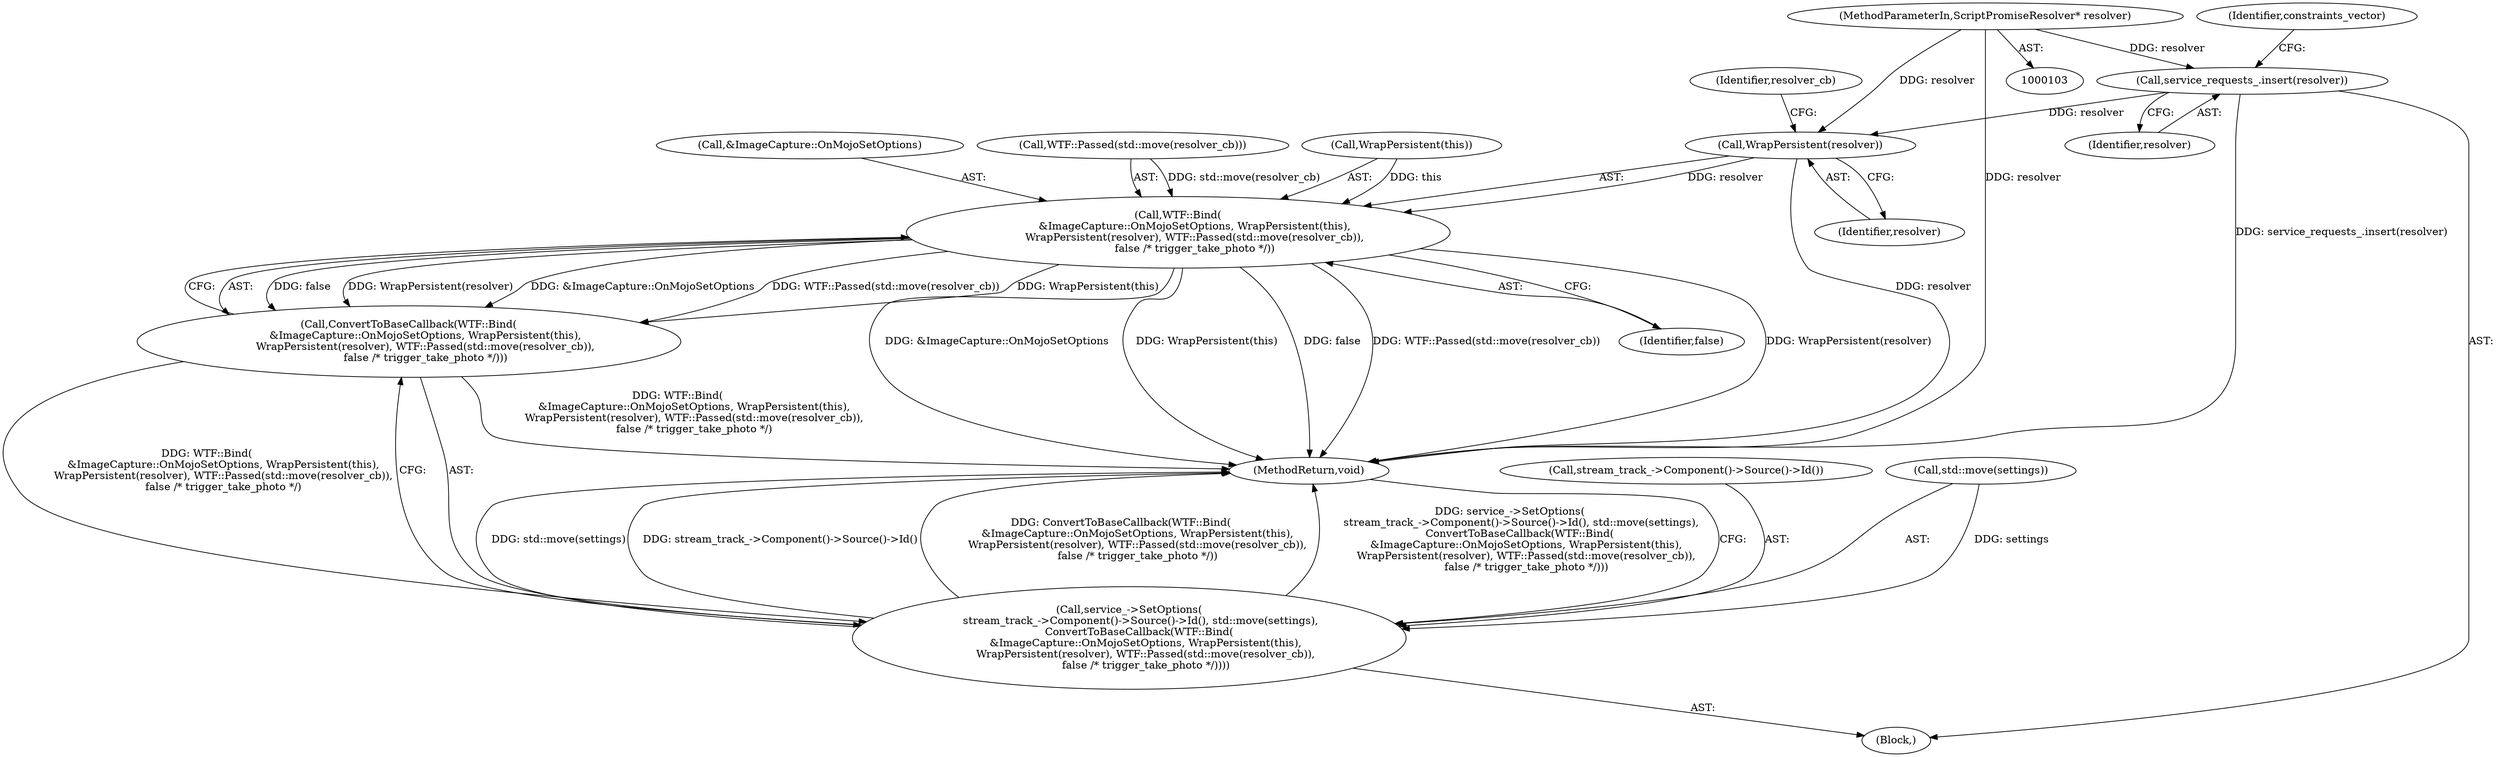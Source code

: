 digraph "0_Chrome_84ca1ee18bbc32f3cb035d071e8271e064dfd4d7_0@pointer" {
"1000663" [label="(Call,service_requests_.insert(resolver))"];
"1000104" [label="(MethodParameterIn,ScriptPromiseResolver* resolver)"];
"1000689" [label="(Call,WrapPersistent(resolver))"];
"1000684" [label="(Call,WTF::Bind(\n          &ImageCapture::OnMojoSetOptions, WrapPersistent(this),\n          WrapPersistent(resolver), WTF::Passed(std::move(resolver_cb)),\n          false /* trigger_take_photo */))"];
"1000683" [label="(Call,ConvertToBaseCallback(WTF::Bind(\n          &ImageCapture::OnMojoSetOptions, WrapPersistent(this),\n          WrapPersistent(resolver), WTF::Passed(std::move(resolver_cb)),\n          false /* trigger_take_photo */)))"];
"1000679" [label="(Call,service_->SetOptions(\n       stream_track_->Component()->Source()->Id(), std::move(settings),\n      ConvertToBaseCallback(WTF::Bind(\n          &ImageCapture::OnMojoSetOptions, WrapPersistent(this),\n          WrapPersistent(resolver), WTF::Passed(std::move(resolver_cb)),\n          false /* trigger_take_photo */))))"];
"1000104" [label="(MethodParameterIn,ScriptPromiseResolver* resolver)"];
"1000664" [label="(Identifier,resolver)"];
"1000689" [label="(Call,WrapPersistent(resolver))"];
"1000693" [label="(Identifier,resolver_cb)"];
"1000663" [label="(Call,service_requests_.insert(resolver))"];
"1000685" [label="(Call,&ImageCapture::OnMojoSetOptions)"];
"1000691" [label="(Call,WTF::Passed(std::move(resolver_cb)))"];
"1000683" [label="(Call,ConvertToBaseCallback(WTF::Bind(\n          &ImageCapture::OnMojoSetOptions, WrapPersistent(this),\n          WrapPersistent(resolver), WTF::Passed(std::move(resolver_cb)),\n          false /* trigger_take_photo */)))"];
"1000690" [label="(Identifier,resolver)"];
"1000694" [label="(Identifier,false)"];
"1000680" [label="(Call,stream_track_->Component()->Source()->Id())"];
"1000695" [label="(MethodReturn,void)"];
"1000667" [label="(Identifier,constraints_vector)"];
"1000687" [label="(Call,WrapPersistent(this))"];
"1000679" [label="(Call,service_->SetOptions(\n       stream_track_->Component()->Source()->Id(), std::move(settings),\n      ConvertToBaseCallback(WTF::Bind(\n          &ImageCapture::OnMojoSetOptions, WrapPersistent(this),\n          WrapPersistent(resolver), WTF::Passed(std::move(resolver_cb)),\n          false /* trigger_take_photo */))))"];
"1000106" [label="(Block,)"];
"1000684" [label="(Call,WTF::Bind(\n          &ImageCapture::OnMojoSetOptions, WrapPersistent(this),\n          WrapPersistent(resolver), WTF::Passed(std::move(resolver_cb)),\n          false /* trigger_take_photo */))"];
"1000681" [label="(Call,std::move(settings))"];
"1000663" -> "1000106"  [label="AST: "];
"1000663" -> "1000664"  [label="CFG: "];
"1000664" -> "1000663"  [label="AST: "];
"1000667" -> "1000663"  [label="CFG: "];
"1000663" -> "1000695"  [label="DDG: service_requests_.insert(resolver)"];
"1000104" -> "1000663"  [label="DDG: resolver"];
"1000663" -> "1000689"  [label="DDG: resolver"];
"1000104" -> "1000103"  [label="AST: "];
"1000104" -> "1000695"  [label="DDG: resolver"];
"1000104" -> "1000689"  [label="DDG: resolver"];
"1000689" -> "1000684"  [label="AST: "];
"1000689" -> "1000690"  [label="CFG: "];
"1000690" -> "1000689"  [label="AST: "];
"1000693" -> "1000689"  [label="CFG: "];
"1000689" -> "1000695"  [label="DDG: resolver"];
"1000689" -> "1000684"  [label="DDG: resolver"];
"1000684" -> "1000683"  [label="AST: "];
"1000684" -> "1000694"  [label="CFG: "];
"1000685" -> "1000684"  [label="AST: "];
"1000687" -> "1000684"  [label="AST: "];
"1000691" -> "1000684"  [label="AST: "];
"1000694" -> "1000684"  [label="AST: "];
"1000683" -> "1000684"  [label="CFG: "];
"1000684" -> "1000695"  [label="DDG: WrapPersistent(resolver)"];
"1000684" -> "1000695"  [label="DDG: &ImageCapture::OnMojoSetOptions"];
"1000684" -> "1000695"  [label="DDG: WrapPersistent(this)"];
"1000684" -> "1000695"  [label="DDG: false"];
"1000684" -> "1000695"  [label="DDG: WTF::Passed(std::move(resolver_cb))"];
"1000684" -> "1000683"  [label="DDG: false"];
"1000684" -> "1000683"  [label="DDG: WrapPersistent(resolver)"];
"1000684" -> "1000683"  [label="DDG: &ImageCapture::OnMojoSetOptions"];
"1000684" -> "1000683"  [label="DDG: WTF::Passed(std::move(resolver_cb))"];
"1000684" -> "1000683"  [label="DDG: WrapPersistent(this)"];
"1000687" -> "1000684"  [label="DDG: this"];
"1000691" -> "1000684"  [label="DDG: std::move(resolver_cb)"];
"1000683" -> "1000679"  [label="AST: "];
"1000679" -> "1000683"  [label="CFG: "];
"1000683" -> "1000695"  [label="DDG: WTF::Bind(\n          &ImageCapture::OnMojoSetOptions, WrapPersistent(this),\n          WrapPersistent(resolver), WTF::Passed(std::move(resolver_cb)),\n          false /* trigger_take_photo */)"];
"1000683" -> "1000679"  [label="DDG: WTF::Bind(\n          &ImageCapture::OnMojoSetOptions, WrapPersistent(this),\n          WrapPersistent(resolver), WTF::Passed(std::move(resolver_cb)),\n          false /* trigger_take_photo */)"];
"1000679" -> "1000106"  [label="AST: "];
"1000680" -> "1000679"  [label="AST: "];
"1000681" -> "1000679"  [label="AST: "];
"1000695" -> "1000679"  [label="CFG: "];
"1000679" -> "1000695"  [label="DDG: std::move(settings)"];
"1000679" -> "1000695"  [label="DDG: stream_track_->Component()->Source()->Id()"];
"1000679" -> "1000695"  [label="DDG: ConvertToBaseCallback(WTF::Bind(\n          &ImageCapture::OnMojoSetOptions, WrapPersistent(this),\n          WrapPersistent(resolver), WTF::Passed(std::move(resolver_cb)),\n          false /* trigger_take_photo */))"];
"1000679" -> "1000695"  [label="DDG: service_->SetOptions(\n       stream_track_->Component()->Source()->Id(), std::move(settings),\n      ConvertToBaseCallback(WTF::Bind(\n          &ImageCapture::OnMojoSetOptions, WrapPersistent(this),\n          WrapPersistent(resolver), WTF::Passed(std::move(resolver_cb)),\n          false /* trigger_take_photo */)))"];
"1000681" -> "1000679"  [label="DDG: settings"];
}
